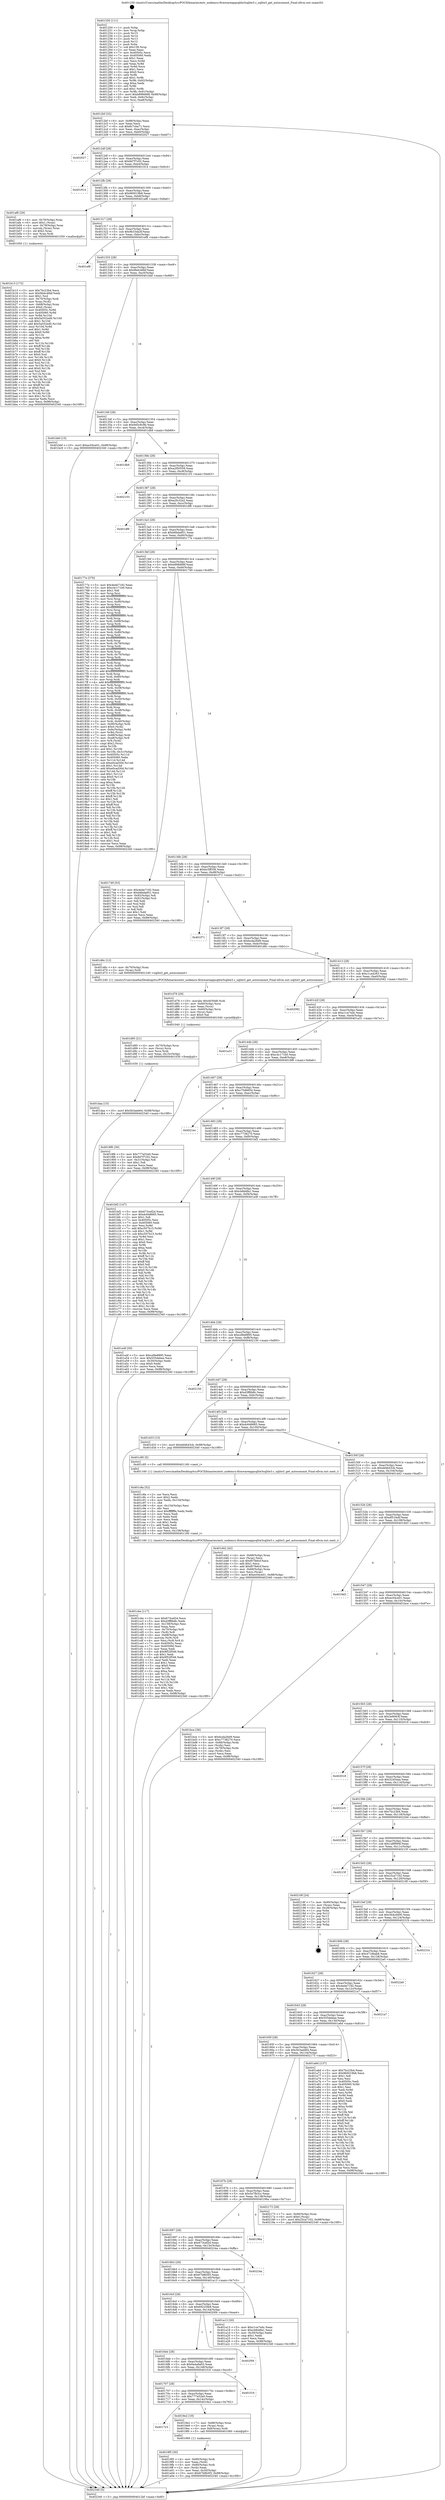 digraph "0x401250" {
  label = "0x401250 (/mnt/c/Users/mathe/Desktop/tcc/POCII/binaries/extr_nodemcu-firmwareappsqlite3sqlite3.c_sqlite3_get_autocommit_Final-ollvm.out::main(0))"
  labelloc = "t"
  node[shape=record]

  Entry [label="",width=0.3,height=0.3,shape=circle,fillcolor=black,style=filled]
  "0x4012bf" [label="{
     0x4012bf [32]\l
     | [instrs]\l
     &nbsp;&nbsp;0x4012bf \<+6\>: mov -0x98(%rbp),%eax\l
     &nbsp;&nbsp;0x4012c5 \<+2\>: mov %eax,%ecx\l
     &nbsp;&nbsp;0x4012c7 \<+6\>: sub $0x8c7cba71,%ecx\l
     &nbsp;&nbsp;0x4012cd \<+6\>: mov %eax,-0xac(%rbp)\l
     &nbsp;&nbsp;0x4012d3 \<+6\>: mov %ecx,-0xb0(%rbp)\l
     &nbsp;&nbsp;0x4012d9 \<+6\>: je 0000000000402027 \<main+0xdd7\>\l
  }"]
  "0x402027" [label="{
     0x402027\l
  }", style=dashed]
  "0x4012df" [label="{
     0x4012df [28]\l
     | [instrs]\l
     &nbsp;&nbsp;0x4012df \<+5\>: jmp 00000000004012e4 \<main+0x94\>\l
     &nbsp;&nbsp;0x4012e4 \<+6\>: mov -0xac(%rbp),%eax\l
     &nbsp;&nbsp;0x4012ea \<+5\>: sub $0x8d7f7c02,%eax\l
     &nbsp;&nbsp;0x4012ef \<+6\>: mov %eax,-0xb4(%rbp)\l
     &nbsp;&nbsp;0x4012f5 \<+6\>: je 0000000000401914 \<main+0x6c4\>\l
  }"]
  Exit [label="",width=0.3,height=0.3,shape=circle,fillcolor=black,style=filled,peripheries=2]
  "0x401914" [label="{
     0x401914\l
  }", style=dashed]
  "0x4012fb" [label="{
     0x4012fb [28]\l
     | [instrs]\l
     &nbsp;&nbsp;0x4012fb \<+5\>: jmp 0000000000401300 \<main+0xb0\>\l
     &nbsp;&nbsp;0x401300 \<+6\>: mov -0xac(%rbp),%eax\l
     &nbsp;&nbsp;0x401306 \<+5\>: sub $0x960019b6,%eax\l
     &nbsp;&nbsp;0x40130b \<+6\>: mov %eax,-0xb8(%rbp)\l
     &nbsp;&nbsp;0x401311 \<+6\>: je 0000000000401af6 \<main+0x8a6\>\l
  }"]
  "0x401daa" [label="{
     0x401daa [15]\l
     | [instrs]\l
     &nbsp;&nbsp;0x401daa \<+10\>: movl $0x5b3aeb64,-0x98(%rbp)\l
     &nbsp;&nbsp;0x401db4 \<+5\>: jmp 0000000000402340 \<main+0x10f0\>\l
  }"]
  "0x401af6" [label="{
     0x401af6 [29]\l
     | [instrs]\l
     &nbsp;&nbsp;0x401af6 \<+4\>: mov -0x78(%rbp),%rax\l
     &nbsp;&nbsp;0x401afa \<+6\>: movl $0x1,(%rax)\l
     &nbsp;&nbsp;0x401b00 \<+4\>: mov -0x78(%rbp),%rax\l
     &nbsp;&nbsp;0x401b04 \<+3\>: movslq (%rax),%rax\l
     &nbsp;&nbsp;0x401b07 \<+4\>: shl $0x2,%rax\l
     &nbsp;&nbsp;0x401b0b \<+3\>: mov %rax,%rdi\l
     &nbsp;&nbsp;0x401b0e \<+5\>: call 0000000000401050 \<malloc@plt\>\l
     | [calls]\l
     &nbsp;&nbsp;0x401050 \{1\} (unknown)\l
  }"]
  "0x401317" [label="{
     0x401317 [28]\l
     | [instrs]\l
     &nbsp;&nbsp;0x401317 \<+5\>: jmp 000000000040131c \<main+0xcc\>\l
     &nbsp;&nbsp;0x40131c \<+6\>: mov -0xac(%rbp),%eax\l
     &nbsp;&nbsp;0x401322 \<+5\>: sub $0x9b33da3f,%eax\l
     &nbsp;&nbsp;0x401327 \<+6\>: mov %eax,-0xbc(%rbp)\l
     &nbsp;&nbsp;0x40132d \<+6\>: je 0000000000401ef8 \<main+0xca8\>\l
  }"]
  "0x401d95" [label="{
     0x401d95 [21]\l
     | [instrs]\l
     &nbsp;&nbsp;0x401d95 \<+4\>: mov -0x70(%rbp),%rcx\l
     &nbsp;&nbsp;0x401d99 \<+3\>: mov (%rcx),%rcx\l
     &nbsp;&nbsp;0x401d9c \<+3\>: mov %rcx,%rdi\l
     &nbsp;&nbsp;0x401d9f \<+6\>: mov %eax,-0x15c(%rbp)\l
     &nbsp;&nbsp;0x401da5 \<+5\>: call 0000000000401030 \<free@plt\>\l
     | [calls]\l
     &nbsp;&nbsp;0x401030 \{1\} (unknown)\l
  }"]
  "0x401ef8" [label="{
     0x401ef8\l
  }", style=dashed]
  "0x401333" [label="{
     0x401333 [28]\l
     | [instrs]\l
     &nbsp;&nbsp;0x401333 \<+5\>: jmp 0000000000401338 \<main+0xe8\>\l
     &nbsp;&nbsp;0x401338 \<+6\>: mov -0xac(%rbp),%eax\l
     &nbsp;&nbsp;0x40133e \<+5\>: sub $0x9bdc46bf,%eax\l
     &nbsp;&nbsp;0x401343 \<+6\>: mov %eax,-0xc0(%rbp)\l
     &nbsp;&nbsp;0x401349 \<+6\>: je 0000000000401bbf \<main+0x96f\>\l
  }"]
  "0x401d78" [label="{
     0x401d78 [29]\l
     | [instrs]\l
     &nbsp;&nbsp;0x401d78 \<+10\>: movabs $0x4030d6,%rdi\l
     &nbsp;&nbsp;0x401d82 \<+4\>: mov -0x60(%rbp),%rcx\l
     &nbsp;&nbsp;0x401d86 \<+2\>: mov %eax,(%rcx)\l
     &nbsp;&nbsp;0x401d88 \<+4\>: mov -0x60(%rbp),%rcx\l
     &nbsp;&nbsp;0x401d8c \<+2\>: mov (%rcx),%esi\l
     &nbsp;&nbsp;0x401d8e \<+2\>: mov $0x0,%al\l
     &nbsp;&nbsp;0x401d90 \<+5\>: call 0000000000401040 \<printf@plt\>\l
     | [calls]\l
     &nbsp;&nbsp;0x401040 \{1\} (unknown)\l
  }"]
  "0x401bbf" [label="{
     0x401bbf [15]\l
     | [instrs]\l
     &nbsp;&nbsp;0x401bbf \<+10\>: movl $0xec04ce01,-0x98(%rbp)\l
     &nbsp;&nbsp;0x401bc9 \<+5\>: jmp 0000000000402340 \<main+0x10f0\>\l
  }"]
  "0x40134f" [label="{
     0x40134f [28]\l
     | [instrs]\l
     &nbsp;&nbsp;0x40134f \<+5\>: jmp 0000000000401354 \<main+0x104\>\l
     &nbsp;&nbsp;0x401354 \<+6\>: mov -0xac(%rbp),%eax\l
     &nbsp;&nbsp;0x40135a \<+5\>: sub $0x9d5c8c9b,%eax\l
     &nbsp;&nbsp;0x40135f \<+6\>: mov %eax,-0xc4(%rbp)\l
     &nbsp;&nbsp;0x401365 \<+6\>: je 0000000000401db9 \<main+0xb69\>\l
  }"]
  "0x401cbe" [label="{
     0x401cbe [117]\l
     | [instrs]\l
     &nbsp;&nbsp;0x401cbe \<+5\>: mov $0x673cef2d,%ecx\l
     &nbsp;&nbsp;0x401cc3 \<+5\>: mov $0xd3ff6b8c,%edx\l
     &nbsp;&nbsp;0x401cc8 \<+6\>: mov -0x158(%rbp),%esi\l
     &nbsp;&nbsp;0x401cce \<+3\>: imul %eax,%esi\l
     &nbsp;&nbsp;0x401cd1 \<+4\>: mov -0x70(%rbp),%r8\l
     &nbsp;&nbsp;0x401cd5 \<+3\>: mov (%r8),%r8\l
     &nbsp;&nbsp;0x401cd8 \<+4\>: mov -0x68(%rbp),%r9\l
     &nbsp;&nbsp;0x401cdc \<+3\>: movslq (%r9),%r9\l
     &nbsp;&nbsp;0x401cdf \<+4\>: mov %esi,(%r8,%r9,4)\l
     &nbsp;&nbsp;0x401ce3 \<+7\>: mov 0x40505c,%eax\l
     &nbsp;&nbsp;0x401cea \<+7\>: mov 0x405060,%esi\l
     &nbsp;&nbsp;0x401cf1 \<+2\>: mov %eax,%edi\l
     &nbsp;&nbsp;0x401cf3 \<+6\>: sub $0x9f52f546,%edi\l
     &nbsp;&nbsp;0x401cf9 \<+3\>: sub $0x1,%edi\l
     &nbsp;&nbsp;0x401cfc \<+6\>: add $0x9f52f546,%edi\l
     &nbsp;&nbsp;0x401d02 \<+3\>: imul %edi,%eax\l
     &nbsp;&nbsp;0x401d05 \<+3\>: and $0x1,%eax\l
     &nbsp;&nbsp;0x401d08 \<+3\>: cmp $0x0,%eax\l
     &nbsp;&nbsp;0x401d0b \<+4\>: sete %r10b\l
     &nbsp;&nbsp;0x401d0f \<+3\>: cmp $0xa,%esi\l
     &nbsp;&nbsp;0x401d12 \<+4\>: setl %r11b\l
     &nbsp;&nbsp;0x401d16 \<+3\>: mov %r10b,%bl\l
     &nbsp;&nbsp;0x401d19 \<+3\>: and %r11b,%bl\l
     &nbsp;&nbsp;0x401d1c \<+3\>: xor %r11b,%r10b\l
     &nbsp;&nbsp;0x401d1f \<+3\>: or %r10b,%bl\l
     &nbsp;&nbsp;0x401d22 \<+3\>: test $0x1,%bl\l
     &nbsp;&nbsp;0x401d25 \<+3\>: cmovne %edx,%ecx\l
     &nbsp;&nbsp;0x401d28 \<+6\>: mov %ecx,-0x98(%rbp)\l
     &nbsp;&nbsp;0x401d2e \<+5\>: jmp 0000000000402340 \<main+0x10f0\>\l
  }"]
  "0x401db9" [label="{
     0x401db9\l
  }", style=dashed]
  "0x40136b" [label="{
     0x40136b [28]\l
     | [instrs]\l
     &nbsp;&nbsp;0x40136b \<+5\>: jmp 0000000000401370 \<main+0x120\>\l
     &nbsp;&nbsp;0x401370 \<+6\>: mov -0xac(%rbp),%eax\l
     &nbsp;&nbsp;0x401376 \<+5\>: sub $0xa2f50559,%eax\l
     &nbsp;&nbsp;0x40137b \<+6\>: mov %eax,-0xc8(%rbp)\l
     &nbsp;&nbsp;0x401381 \<+6\>: je 0000000000402103 \<main+0xeb3\>\l
  }"]
  "0x401c8a" [label="{
     0x401c8a [52]\l
     | [instrs]\l
     &nbsp;&nbsp;0x401c8a \<+2\>: xor %ecx,%ecx\l
     &nbsp;&nbsp;0x401c8c \<+5\>: mov $0x2,%edx\l
     &nbsp;&nbsp;0x401c91 \<+6\>: mov %edx,-0x154(%rbp)\l
     &nbsp;&nbsp;0x401c97 \<+1\>: cltd\l
     &nbsp;&nbsp;0x401c98 \<+6\>: mov -0x154(%rbp),%esi\l
     &nbsp;&nbsp;0x401c9e \<+2\>: idiv %esi\l
     &nbsp;&nbsp;0x401ca0 \<+6\>: imul $0xfffffffe,%edx,%edx\l
     &nbsp;&nbsp;0x401ca6 \<+2\>: mov %ecx,%edi\l
     &nbsp;&nbsp;0x401ca8 \<+2\>: sub %edx,%edi\l
     &nbsp;&nbsp;0x401caa \<+2\>: mov %ecx,%edx\l
     &nbsp;&nbsp;0x401cac \<+3\>: sub $0x1,%edx\l
     &nbsp;&nbsp;0x401caf \<+2\>: add %edx,%edi\l
     &nbsp;&nbsp;0x401cb1 \<+2\>: sub %edi,%ecx\l
     &nbsp;&nbsp;0x401cb3 \<+6\>: mov %ecx,-0x158(%rbp)\l
     &nbsp;&nbsp;0x401cb9 \<+5\>: call 0000000000401160 \<next_i\>\l
     | [calls]\l
     &nbsp;&nbsp;0x401160 \{1\} (/mnt/c/Users/mathe/Desktop/tcc/POCII/binaries/extr_nodemcu-firmwareappsqlite3sqlite3.c_sqlite3_get_autocommit_Final-ollvm.out::next_i)\l
  }"]
  "0x402103" [label="{
     0x402103\l
  }", style=dashed]
  "0x401387" [label="{
     0x401387 [28]\l
     | [instrs]\l
     &nbsp;&nbsp;0x401387 \<+5\>: jmp 000000000040138c \<main+0x13c\>\l
     &nbsp;&nbsp;0x40138c \<+6\>: mov -0xac(%rbp),%eax\l
     &nbsp;&nbsp;0x401392 \<+5\>: sub $0xa2fc32a2,%eax\l
     &nbsp;&nbsp;0x401397 \<+6\>: mov %eax,-0xcc(%rbp)\l
     &nbsp;&nbsp;0x40139d \<+6\>: je 0000000000401df6 \<main+0xba6\>\l
  }"]
  "0x401b13" [label="{
     0x401b13 [172]\l
     | [instrs]\l
     &nbsp;&nbsp;0x401b13 \<+5\>: mov $0x7bc23b4,%ecx\l
     &nbsp;&nbsp;0x401b18 \<+5\>: mov $0x9bdc46bf,%edx\l
     &nbsp;&nbsp;0x401b1d \<+3\>: mov $0x1,%sil\l
     &nbsp;&nbsp;0x401b20 \<+4\>: mov -0x70(%rbp),%rdi\l
     &nbsp;&nbsp;0x401b24 \<+3\>: mov %rax,(%rdi)\l
     &nbsp;&nbsp;0x401b27 \<+4\>: mov -0x68(%rbp),%rax\l
     &nbsp;&nbsp;0x401b2b \<+6\>: movl $0x0,(%rax)\l
     &nbsp;&nbsp;0x401b31 \<+8\>: mov 0x40505c,%r8d\l
     &nbsp;&nbsp;0x401b39 \<+8\>: mov 0x405060,%r9d\l
     &nbsp;&nbsp;0x401b41 \<+3\>: mov %r8d,%r10d\l
     &nbsp;&nbsp;0x401b44 \<+7\>: sub $0x5a552ed0,%r10d\l
     &nbsp;&nbsp;0x401b4b \<+4\>: sub $0x1,%r10d\l
     &nbsp;&nbsp;0x401b4f \<+7\>: add $0x5a552ed0,%r10d\l
     &nbsp;&nbsp;0x401b56 \<+4\>: imul %r10d,%r8d\l
     &nbsp;&nbsp;0x401b5a \<+4\>: and $0x1,%r8d\l
     &nbsp;&nbsp;0x401b5e \<+4\>: cmp $0x0,%r8d\l
     &nbsp;&nbsp;0x401b62 \<+4\>: sete %r11b\l
     &nbsp;&nbsp;0x401b66 \<+4\>: cmp $0xa,%r9d\l
     &nbsp;&nbsp;0x401b6a \<+3\>: setl %bl\l
     &nbsp;&nbsp;0x401b6d \<+3\>: mov %r11b,%r14b\l
     &nbsp;&nbsp;0x401b70 \<+4\>: xor $0xff,%r14b\l
     &nbsp;&nbsp;0x401b74 \<+3\>: mov %bl,%r15b\l
     &nbsp;&nbsp;0x401b77 \<+4\>: xor $0xff,%r15b\l
     &nbsp;&nbsp;0x401b7b \<+4\>: xor $0x0,%sil\l
     &nbsp;&nbsp;0x401b7f \<+3\>: mov %r14b,%r12b\l
     &nbsp;&nbsp;0x401b82 \<+4\>: and $0x0,%r12b\l
     &nbsp;&nbsp;0x401b86 \<+3\>: and %sil,%r11b\l
     &nbsp;&nbsp;0x401b89 \<+3\>: mov %r15b,%r13b\l
     &nbsp;&nbsp;0x401b8c \<+4\>: and $0x0,%r13b\l
     &nbsp;&nbsp;0x401b90 \<+3\>: and %sil,%bl\l
     &nbsp;&nbsp;0x401b93 \<+3\>: or %r11b,%r12b\l
     &nbsp;&nbsp;0x401b96 \<+3\>: or %bl,%r13b\l
     &nbsp;&nbsp;0x401b99 \<+3\>: xor %r13b,%r12b\l
     &nbsp;&nbsp;0x401b9c \<+3\>: or %r15b,%r14b\l
     &nbsp;&nbsp;0x401b9f \<+4\>: xor $0xff,%r14b\l
     &nbsp;&nbsp;0x401ba3 \<+4\>: or $0x0,%sil\l
     &nbsp;&nbsp;0x401ba7 \<+3\>: and %sil,%r14b\l
     &nbsp;&nbsp;0x401baa \<+3\>: or %r14b,%r12b\l
     &nbsp;&nbsp;0x401bad \<+4\>: test $0x1,%r12b\l
     &nbsp;&nbsp;0x401bb1 \<+3\>: cmovne %edx,%ecx\l
     &nbsp;&nbsp;0x401bb4 \<+6\>: mov %ecx,-0x98(%rbp)\l
     &nbsp;&nbsp;0x401bba \<+5\>: jmp 0000000000402340 \<main+0x10f0\>\l
  }"]
  "0x401df6" [label="{
     0x401df6\l
  }", style=dashed]
  "0x4013a3" [label="{
     0x4013a3 [28]\l
     | [instrs]\l
     &nbsp;&nbsp;0x4013a3 \<+5\>: jmp 00000000004013a8 \<main+0x158\>\l
     &nbsp;&nbsp;0x4013a8 \<+6\>: mov -0xac(%rbp),%eax\l
     &nbsp;&nbsp;0x4013ae \<+5\>: sub $0xb6bda951,%eax\l
     &nbsp;&nbsp;0x4013b3 \<+6\>: mov %eax,-0xd0(%rbp)\l
     &nbsp;&nbsp;0x4013b9 \<+6\>: je 000000000040177e \<main+0x52e\>\l
  }"]
  "0x4019f5" [label="{
     0x4019f5 [30]\l
     | [instrs]\l
     &nbsp;&nbsp;0x4019f5 \<+4\>: mov -0x80(%rbp),%rdi\l
     &nbsp;&nbsp;0x4019f9 \<+2\>: mov %eax,(%rdi)\l
     &nbsp;&nbsp;0x4019fb \<+4\>: mov -0x80(%rbp),%rdi\l
     &nbsp;&nbsp;0x4019ff \<+2\>: mov (%rdi),%eax\l
     &nbsp;&nbsp;0x401a01 \<+3\>: mov %eax,-0x30(%rbp)\l
     &nbsp;&nbsp;0x401a04 \<+10\>: movl $0x67b8b5f3,-0x98(%rbp)\l
     &nbsp;&nbsp;0x401a0e \<+5\>: jmp 0000000000402340 \<main+0x10f0\>\l
  }"]
  "0x40177e" [label="{
     0x40177e [376]\l
     | [instrs]\l
     &nbsp;&nbsp;0x40177e \<+5\>: mov $0x4ede7192,%eax\l
     &nbsp;&nbsp;0x401783 \<+5\>: mov $0xc4c171b0,%ecx\l
     &nbsp;&nbsp;0x401788 \<+2\>: mov $0x1,%dl\l
     &nbsp;&nbsp;0x40178a \<+3\>: mov %rsp,%rsi\l
     &nbsp;&nbsp;0x40178d \<+4\>: add $0xfffffffffffffff0,%rsi\l
     &nbsp;&nbsp;0x401791 \<+3\>: mov %rsi,%rsp\l
     &nbsp;&nbsp;0x401794 \<+7\>: mov %rsi,-0x90(%rbp)\l
     &nbsp;&nbsp;0x40179b \<+3\>: mov %rsp,%rsi\l
     &nbsp;&nbsp;0x40179e \<+4\>: add $0xfffffffffffffff0,%rsi\l
     &nbsp;&nbsp;0x4017a2 \<+3\>: mov %rsi,%rsp\l
     &nbsp;&nbsp;0x4017a5 \<+3\>: mov %rsp,%rdi\l
     &nbsp;&nbsp;0x4017a8 \<+4\>: add $0xfffffffffffffff0,%rdi\l
     &nbsp;&nbsp;0x4017ac \<+3\>: mov %rdi,%rsp\l
     &nbsp;&nbsp;0x4017af \<+7\>: mov %rdi,-0x88(%rbp)\l
     &nbsp;&nbsp;0x4017b6 \<+3\>: mov %rsp,%rdi\l
     &nbsp;&nbsp;0x4017b9 \<+4\>: add $0xfffffffffffffff0,%rdi\l
     &nbsp;&nbsp;0x4017bd \<+3\>: mov %rdi,%rsp\l
     &nbsp;&nbsp;0x4017c0 \<+4\>: mov %rdi,-0x80(%rbp)\l
     &nbsp;&nbsp;0x4017c4 \<+3\>: mov %rsp,%rdi\l
     &nbsp;&nbsp;0x4017c7 \<+4\>: add $0xfffffffffffffff0,%rdi\l
     &nbsp;&nbsp;0x4017cb \<+3\>: mov %rdi,%rsp\l
     &nbsp;&nbsp;0x4017ce \<+4\>: mov %rdi,-0x78(%rbp)\l
     &nbsp;&nbsp;0x4017d2 \<+3\>: mov %rsp,%rdi\l
     &nbsp;&nbsp;0x4017d5 \<+4\>: add $0xfffffffffffffff0,%rdi\l
     &nbsp;&nbsp;0x4017d9 \<+3\>: mov %rdi,%rsp\l
     &nbsp;&nbsp;0x4017dc \<+4\>: mov %rdi,-0x70(%rbp)\l
     &nbsp;&nbsp;0x4017e0 \<+3\>: mov %rsp,%rdi\l
     &nbsp;&nbsp;0x4017e3 \<+4\>: add $0xfffffffffffffff0,%rdi\l
     &nbsp;&nbsp;0x4017e7 \<+3\>: mov %rdi,%rsp\l
     &nbsp;&nbsp;0x4017ea \<+4\>: mov %rdi,-0x68(%rbp)\l
     &nbsp;&nbsp;0x4017ee \<+3\>: mov %rsp,%rdi\l
     &nbsp;&nbsp;0x4017f1 \<+4\>: add $0xfffffffffffffff0,%rdi\l
     &nbsp;&nbsp;0x4017f5 \<+3\>: mov %rdi,%rsp\l
     &nbsp;&nbsp;0x4017f8 \<+4\>: mov %rdi,-0x60(%rbp)\l
     &nbsp;&nbsp;0x4017fc \<+3\>: mov %rsp,%rdi\l
     &nbsp;&nbsp;0x4017ff \<+4\>: add $0xfffffffffffffff0,%rdi\l
     &nbsp;&nbsp;0x401803 \<+3\>: mov %rdi,%rsp\l
     &nbsp;&nbsp;0x401806 \<+4\>: mov %rdi,-0x58(%rbp)\l
     &nbsp;&nbsp;0x40180a \<+3\>: mov %rsp,%rdi\l
     &nbsp;&nbsp;0x40180d \<+4\>: add $0xfffffffffffffff0,%rdi\l
     &nbsp;&nbsp;0x401811 \<+3\>: mov %rdi,%rsp\l
     &nbsp;&nbsp;0x401814 \<+4\>: mov %rdi,-0x50(%rbp)\l
     &nbsp;&nbsp;0x401818 \<+3\>: mov %rsp,%rdi\l
     &nbsp;&nbsp;0x40181b \<+4\>: add $0xfffffffffffffff0,%rdi\l
     &nbsp;&nbsp;0x40181f \<+3\>: mov %rdi,%rsp\l
     &nbsp;&nbsp;0x401822 \<+4\>: mov %rdi,-0x48(%rbp)\l
     &nbsp;&nbsp;0x401826 \<+3\>: mov %rsp,%rdi\l
     &nbsp;&nbsp;0x401829 \<+4\>: add $0xfffffffffffffff0,%rdi\l
     &nbsp;&nbsp;0x40182d \<+3\>: mov %rdi,%rsp\l
     &nbsp;&nbsp;0x401830 \<+4\>: mov %rdi,-0x40(%rbp)\l
     &nbsp;&nbsp;0x401834 \<+7\>: mov -0x90(%rbp),%rdi\l
     &nbsp;&nbsp;0x40183b \<+6\>: movl $0x0,(%rdi)\l
     &nbsp;&nbsp;0x401841 \<+7\>: mov -0x9c(%rbp),%r8d\l
     &nbsp;&nbsp;0x401848 \<+3\>: mov %r8d,(%rsi)\l
     &nbsp;&nbsp;0x40184b \<+7\>: mov -0x88(%rbp),%rdi\l
     &nbsp;&nbsp;0x401852 \<+7\>: mov -0xa8(%rbp),%r9\l
     &nbsp;&nbsp;0x401859 \<+3\>: mov %r9,(%rdi)\l
     &nbsp;&nbsp;0x40185c \<+3\>: cmpl $0x2,(%rsi)\l
     &nbsp;&nbsp;0x40185f \<+4\>: setne %r10b\l
     &nbsp;&nbsp;0x401863 \<+4\>: and $0x1,%r10b\l
     &nbsp;&nbsp;0x401867 \<+4\>: mov %r10b,-0x31(%rbp)\l
     &nbsp;&nbsp;0x40186b \<+8\>: mov 0x40505c,%r11d\l
     &nbsp;&nbsp;0x401873 \<+7\>: mov 0x405060,%ebx\l
     &nbsp;&nbsp;0x40187a \<+3\>: mov %r11d,%r14d\l
     &nbsp;&nbsp;0x40187d \<+7\>: sub $0xe0cad30d,%r14d\l
     &nbsp;&nbsp;0x401884 \<+4\>: sub $0x1,%r14d\l
     &nbsp;&nbsp;0x401888 \<+7\>: add $0xe0cad30d,%r14d\l
     &nbsp;&nbsp;0x40188f \<+4\>: imul %r14d,%r11d\l
     &nbsp;&nbsp;0x401893 \<+4\>: and $0x1,%r11d\l
     &nbsp;&nbsp;0x401897 \<+4\>: cmp $0x0,%r11d\l
     &nbsp;&nbsp;0x40189b \<+4\>: sete %r10b\l
     &nbsp;&nbsp;0x40189f \<+3\>: cmp $0xa,%ebx\l
     &nbsp;&nbsp;0x4018a2 \<+4\>: setl %r15b\l
     &nbsp;&nbsp;0x4018a6 \<+3\>: mov %r10b,%r12b\l
     &nbsp;&nbsp;0x4018a9 \<+4\>: xor $0xff,%r12b\l
     &nbsp;&nbsp;0x4018ad \<+3\>: mov %r15b,%r13b\l
     &nbsp;&nbsp;0x4018b0 \<+4\>: xor $0xff,%r13b\l
     &nbsp;&nbsp;0x4018b4 \<+3\>: xor $0x1,%dl\l
     &nbsp;&nbsp;0x4018b7 \<+3\>: mov %r12b,%sil\l
     &nbsp;&nbsp;0x4018ba \<+4\>: and $0xff,%sil\l
     &nbsp;&nbsp;0x4018be \<+3\>: and %dl,%r10b\l
     &nbsp;&nbsp;0x4018c1 \<+3\>: mov %r13b,%dil\l
     &nbsp;&nbsp;0x4018c4 \<+4\>: and $0xff,%dil\l
     &nbsp;&nbsp;0x4018c8 \<+3\>: and %dl,%r15b\l
     &nbsp;&nbsp;0x4018cb \<+3\>: or %r10b,%sil\l
     &nbsp;&nbsp;0x4018ce \<+3\>: or %r15b,%dil\l
     &nbsp;&nbsp;0x4018d1 \<+3\>: xor %dil,%sil\l
     &nbsp;&nbsp;0x4018d4 \<+3\>: or %r13b,%r12b\l
     &nbsp;&nbsp;0x4018d7 \<+4\>: xor $0xff,%r12b\l
     &nbsp;&nbsp;0x4018db \<+3\>: or $0x1,%dl\l
     &nbsp;&nbsp;0x4018de \<+3\>: and %dl,%r12b\l
     &nbsp;&nbsp;0x4018e1 \<+3\>: or %r12b,%sil\l
     &nbsp;&nbsp;0x4018e4 \<+4\>: test $0x1,%sil\l
     &nbsp;&nbsp;0x4018e8 \<+3\>: cmovne %ecx,%eax\l
     &nbsp;&nbsp;0x4018eb \<+6\>: mov %eax,-0x98(%rbp)\l
     &nbsp;&nbsp;0x4018f1 \<+5\>: jmp 0000000000402340 \<main+0x10f0\>\l
  }"]
  "0x4013bf" [label="{
     0x4013bf [28]\l
     | [instrs]\l
     &nbsp;&nbsp;0x4013bf \<+5\>: jmp 00000000004013c4 \<main+0x174\>\l
     &nbsp;&nbsp;0x4013c4 \<+6\>: mov -0xac(%rbp),%eax\l
     &nbsp;&nbsp;0x4013ca \<+5\>: sub $0xb898d68f,%eax\l
     &nbsp;&nbsp;0x4013cf \<+6\>: mov %eax,-0xd4(%rbp)\l
     &nbsp;&nbsp;0x4013d5 \<+6\>: je 0000000000401749 \<main+0x4f9\>\l
  }"]
  "0x401723" [label="{
     0x401723\l
  }", style=dashed]
  "0x401749" [label="{
     0x401749 [53]\l
     | [instrs]\l
     &nbsp;&nbsp;0x401749 \<+5\>: mov $0x4ede7192,%eax\l
     &nbsp;&nbsp;0x40174e \<+5\>: mov $0xb6bda951,%ecx\l
     &nbsp;&nbsp;0x401753 \<+6\>: mov -0x92(%rbp),%dl\l
     &nbsp;&nbsp;0x401759 \<+7\>: mov -0x91(%rbp),%sil\l
     &nbsp;&nbsp;0x401760 \<+3\>: mov %dl,%dil\l
     &nbsp;&nbsp;0x401763 \<+3\>: and %sil,%dil\l
     &nbsp;&nbsp;0x401766 \<+3\>: xor %sil,%dl\l
     &nbsp;&nbsp;0x401769 \<+3\>: or %dl,%dil\l
     &nbsp;&nbsp;0x40176c \<+4\>: test $0x1,%dil\l
     &nbsp;&nbsp;0x401770 \<+3\>: cmovne %ecx,%eax\l
     &nbsp;&nbsp;0x401773 \<+6\>: mov %eax,-0x98(%rbp)\l
     &nbsp;&nbsp;0x401779 \<+5\>: jmp 0000000000402340 \<main+0x10f0\>\l
  }"]
  "0x4013db" [label="{
     0x4013db [28]\l
     | [instrs]\l
     &nbsp;&nbsp;0x4013db \<+5\>: jmp 00000000004013e0 \<main+0x190\>\l
     &nbsp;&nbsp;0x4013e0 \<+6\>: mov -0xac(%rbp),%eax\l
     &nbsp;&nbsp;0x4013e6 \<+5\>: sub $0xbc5ff356,%eax\l
     &nbsp;&nbsp;0x4013eb \<+6\>: mov %eax,-0xd8(%rbp)\l
     &nbsp;&nbsp;0x4013f1 \<+6\>: je 0000000000401f71 \<main+0xd21\>\l
  }"]
  "0x402340" [label="{
     0x402340 [5]\l
     | [instrs]\l
     &nbsp;&nbsp;0x402340 \<+5\>: jmp 00000000004012bf \<main+0x6f\>\l
  }"]
  "0x401250" [label="{
     0x401250 [111]\l
     | [instrs]\l
     &nbsp;&nbsp;0x401250 \<+1\>: push %rbp\l
     &nbsp;&nbsp;0x401251 \<+3\>: mov %rsp,%rbp\l
     &nbsp;&nbsp;0x401254 \<+2\>: push %r15\l
     &nbsp;&nbsp;0x401256 \<+2\>: push %r14\l
     &nbsp;&nbsp;0x401258 \<+2\>: push %r13\l
     &nbsp;&nbsp;0x40125a \<+2\>: push %r12\l
     &nbsp;&nbsp;0x40125c \<+1\>: push %rbx\l
     &nbsp;&nbsp;0x40125d \<+7\>: sub $0x158,%rsp\l
     &nbsp;&nbsp;0x401264 \<+2\>: xor %eax,%eax\l
     &nbsp;&nbsp;0x401266 \<+7\>: mov 0x40505c,%ecx\l
     &nbsp;&nbsp;0x40126d \<+7\>: mov 0x405060,%edx\l
     &nbsp;&nbsp;0x401274 \<+3\>: sub $0x1,%eax\l
     &nbsp;&nbsp;0x401277 \<+3\>: mov %ecx,%r8d\l
     &nbsp;&nbsp;0x40127a \<+3\>: add %eax,%r8d\l
     &nbsp;&nbsp;0x40127d \<+4\>: imul %r8d,%ecx\l
     &nbsp;&nbsp;0x401281 \<+3\>: and $0x1,%ecx\l
     &nbsp;&nbsp;0x401284 \<+3\>: cmp $0x0,%ecx\l
     &nbsp;&nbsp;0x401287 \<+4\>: sete %r9b\l
     &nbsp;&nbsp;0x40128b \<+4\>: and $0x1,%r9b\l
     &nbsp;&nbsp;0x40128f \<+7\>: mov %r9b,-0x92(%rbp)\l
     &nbsp;&nbsp;0x401296 \<+3\>: cmp $0xa,%edx\l
     &nbsp;&nbsp;0x401299 \<+4\>: setl %r9b\l
     &nbsp;&nbsp;0x40129d \<+4\>: and $0x1,%r9b\l
     &nbsp;&nbsp;0x4012a1 \<+7\>: mov %r9b,-0x91(%rbp)\l
     &nbsp;&nbsp;0x4012a8 \<+10\>: movl $0xb898d68f,-0x98(%rbp)\l
     &nbsp;&nbsp;0x4012b2 \<+6\>: mov %edi,-0x9c(%rbp)\l
     &nbsp;&nbsp;0x4012b8 \<+7\>: mov %rsi,-0xa8(%rbp)\l
  }"]
  "0x4019e2" [label="{
     0x4019e2 [19]\l
     | [instrs]\l
     &nbsp;&nbsp;0x4019e2 \<+7\>: mov -0x88(%rbp),%rax\l
     &nbsp;&nbsp;0x4019e9 \<+3\>: mov (%rax),%rax\l
     &nbsp;&nbsp;0x4019ec \<+4\>: mov 0x8(%rax),%rdi\l
     &nbsp;&nbsp;0x4019f0 \<+5\>: call 0000000000401060 \<atoi@plt\>\l
     | [calls]\l
     &nbsp;&nbsp;0x401060 \{1\} (unknown)\l
  }"]
  "0x401707" [label="{
     0x401707 [28]\l
     | [instrs]\l
     &nbsp;&nbsp;0x401707 \<+5\>: jmp 000000000040170c \<main+0x4bc\>\l
     &nbsp;&nbsp;0x40170c \<+6\>: mov -0xac(%rbp),%eax\l
     &nbsp;&nbsp;0x401712 \<+5\>: sub $0x777e52e0,%eax\l
     &nbsp;&nbsp;0x401717 \<+6\>: mov %eax,-0x14c(%rbp)\l
     &nbsp;&nbsp;0x40171d \<+6\>: je 00000000004019e2 \<main+0x792\>\l
  }"]
  "0x401f71" [label="{
     0x401f71\l
  }", style=dashed]
  "0x4013f7" [label="{
     0x4013f7 [28]\l
     | [instrs]\l
     &nbsp;&nbsp;0x4013f7 \<+5\>: jmp 00000000004013fc \<main+0x1ac\>\l
     &nbsp;&nbsp;0x4013fc \<+6\>: mov -0xac(%rbp),%eax\l
     &nbsp;&nbsp;0x401402 \<+5\>: sub $0xbcda26d9,%eax\l
     &nbsp;&nbsp;0x401407 \<+6\>: mov %eax,-0xdc(%rbp)\l
     &nbsp;&nbsp;0x40140d \<+6\>: je 0000000000401d6c \<main+0xb1c\>\l
  }"]
  "0x401f16" [label="{
     0x401f16\l
  }", style=dashed]
  "0x401d6c" [label="{
     0x401d6c [12]\l
     | [instrs]\l
     &nbsp;&nbsp;0x401d6c \<+4\>: mov -0x70(%rbp),%rax\l
     &nbsp;&nbsp;0x401d70 \<+3\>: mov (%rax),%rdi\l
     &nbsp;&nbsp;0x401d73 \<+5\>: call 0000000000401240 \<sqlite3_get_autocommit\>\l
     | [calls]\l
     &nbsp;&nbsp;0x401240 \{1\} (/mnt/c/Users/mathe/Desktop/tcc/POCII/binaries/extr_nodemcu-firmwareappsqlite3sqlite3.c_sqlite3_get_autocommit_Final-ollvm.out::sqlite3_get_autocommit)\l
  }"]
  "0x401413" [label="{
     0x401413 [28]\l
     | [instrs]\l
     &nbsp;&nbsp;0x401413 \<+5\>: jmp 0000000000401418 \<main+0x1c8\>\l
     &nbsp;&nbsp;0x401418 \<+6\>: mov -0xac(%rbp),%eax\l
     &nbsp;&nbsp;0x40141e \<+5\>: sub $0xc1ca4263,%eax\l
     &nbsp;&nbsp;0x401423 \<+6\>: mov %eax,-0xe0(%rbp)\l
     &nbsp;&nbsp;0x401429 \<+6\>: je 0000000000402082 \<main+0xe32\>\l
  }"]
  "0x4016eb" [label="{
     0x4016eb [28]\l
     | [instrs]\l
     &nbsp;&nbsp;0x4016eb \<+5\>: jmp 00000000004016f0 \<main+0x4a0\>\l
     &nbsp;&nbsp;0x4016f0 \<+6\>: mov -0xac(%rbp),%eax\l
     &nbsp;&nbsp;0x4016f6 \<+5\>: sub $0x6a4a8a03,%eax\l
     &nbsp;&nbsp;0x4016fb \<+6\>: mov %eax,-0x148(%rbp)\l
     &nbsp;&nbsp;0x401701 \<+6\>: je 0000000000401f16 \<main+0xcc6\>\l
  }"]
  "0x402082" [label="{
     0x402082\l
  }", style=dashed]
  "0x40142f" [label="{
     0x40142f [28]\l
     | [instrs]\l
     &nbsp;&nbsp;0x40142f \<+5\>: jmp 0000000000401434 \<main+0x1e4\>\l
     &nbsp;&nbsp;0x401434 \<+6\>: mov -0xac(%rbp),%eax\l
     &nbsp;&nbsp;0x40143a \<+5\>: sub $0xc1ce7edc,%eax\l
     &nbsp;&nbsp;0x40143f \<+6\>: mov %eax,-0xe4(%rbp)\l
     &nbsp;&nbsp;0x401445 \<+6\>: je 0000000000401a31 \<main+0x7e1\>\l
  }"]
  "0x4020f4" [label="{
     0x4020f4\l
  }", style=dashed]
  "0x401a31" [label="{
     0x401a31\l
  }", style=dashed]
  "0x40144b" [label="{
     0x40144b [28]\l
     | [instrs]\l
     &nbsp;&nbsp;0x40144b \<+5\>: jmp 0000000000401450 \<main+0x200\>\l
     &nbsp;&nbsp;0x401450 \<+6\>: mov -0xac(%rbp),%eax\l
     &nbsp;&nbsp;0x401456 \<+5\>: sub $0xc4c171b0,%eax\l
     &nbsp;&nbsp;0x40145b \<+6\>: mov %eax,-0xe8(%rbp)\l
     &nbsp;&nbsp;0x401461 \<+6\>: je 00000000004018f6 \<main+0x6a6\>\l
  }"]
  "0x4016cf" [label="{
     0x4016cf [28]\l
     | [instrs]\l
     &nbsp;&nbsp;0x4016cf \<+5\>: jmp 00000000004016d4 \<main+0x484\>\l
     &nbsp;&nbsp;0x4016d4 \<+6\>: mov -0xac(%rbp),%eax\l
     &nbsp;&nbsp;0x4016da \<+5\>: sub $0x69225fe8,%eax\l
     &nbsp;&nbsp;0x4016df \<+6\>: mov %eax,-0x144(%rbp)\l
     &nbsp;&nbsp;0x4016e5 \<+6\>: je 00000000004020f4 \<main+0xea4\>\l
  }"]
  "0x4018f6" [label="{
     0x4018f6 [30]\l
     | [instrs]\l
     &nbsp;&nbsp;0x4018f6 \<+5\>: mov $0x777e52e0,%eax\l
     &nbsp;&nbsp;0x4018fb \<+5\>: mov $0x8d7f7c02,%ecx\l
     &nbsp;&nbsp;0x401900 \<+3\>: mov -0x31(%rbp),%dl\l
     &nbsp;&nbsp;0x401903 \<+3\>: test $0x1,%dl\l
     &nbsp;&nbsp;0x401906 \<+3\>: cmovne %ecx,%eax\l
     &nbsp;&nbsp;0x401909 \<+6\>: mov %eax,-0x98(%rbp)\l
     &nbsp;&nbsp;0x40190f \<+5\>: jmp 0000000000402340 \<main+0x10f0\>\l
  }"]
  "0x401467" [label="{
     0x401467 [28]\l
     | [instrs]\l
     &nbsp;&nbsp;0x401467 \<+5\>: jmp 000000000040146c \<main+0x21c\>\l
     &nbsp;&nbsp;0x40146c \<+6\>: mov -0xac(%rbp),%eax\l
     &nbsp;&nbsp;0x401472 \<+5\>: sub $0xc70d9d54,%eax\l
     &nbsp;&nbsp;0x401477 \<+6\>: mov %eax,-0xec(%rbp)\l
     &nbsp;&nbsp;0x40147d \<+6\>: je 00000000004021ec \<main+0xf9c\>\l
  }"]
  "0x401a13" [label="{
     0x401a13 [30]\l
     | [instrs]\l
     &nbsp;&nbsp;0x401a13 \<+5\>: mov $0xc1ce7edc,%eax\l
     &nbsp;&nbsp;0x401a18 \<+5\>: mov $0xcb8ddfa1,%ecx\l
     &nbsp;&nbsp;0x401a1d \<+3\>: mov -0x30(%rbp),%edx\l
     &nbsp;&nbsp;0x401a20 \<+3\>: cmp $0x1,%edx\l
     &nbsp;&nbsp;0x401a23 \<+3\>: cmovl %ecx,%eax\l
     &nbsp;&nbsp;0x401a26 \<+6\>: mov %eax,-0x98(%rbp)\l
     &nbsp;&nbsp;0x401a2c \<+5\>: jmp 0000000000402340 \<main+0x10f0\>\l
  }"]
  "0x4021ec" [label="{
     0x4021ec\l
  }", style=dashed]
  "0x401483" [label="{
     0x401483 [28]\l
     | [instrs]\l
     &nbsp;&nbsp;0x401483 \<+5\>: jmp 0000000000401488 \<main+0x238\>\l
     &nbsp;&nbsp;0x401488 \<+6\>: mov -0xac(%rbp),%eax\l
     &nbsp;&nbsp;0x40148e \<+5\>: sub $0xc7738270,%eax\l
     &nbsp;&nbsp;0x401493 \<+6\>: mov %eax,-0xf0(%rbp)\l
     &nbsp;&nbsp;0x401499 \<+6\>: je 0000000000401bf2 \<main+0x9a2\>\l
  }"]
  "0x4016b3" [label="{
     0x4016b3 [28]\l
     | [instrs]\l
     &nbsp;&nbsp;0x4016b3 \<+5\>: jmp 00000000004016b8 \<main+0x468\>\l
     &nbsp;&nbsp;0x4016b8 \<+6\>: mov -0xac(%rbp),%eax\l
     &nbsp;&nbsp;0x4016be \<+5\>: sub $0x67b8b5f3,%eax\l
     &nbsp;&nbsp;0x4016c3 \<+6\>: mov %eax,-0x140(%rbp)\l
     &nbsp;&nbsp;0x4016c9 \<+6\>: je 0000000000401a13 \<main+0x7c3\>\l
  }"]
  "0x401bf2" [label="{
     0x401bf2 [147]\l
     | [instrs]\l
     &nbsp;&nbsp;0x401bf2 \<+5\>: mov $0x673cef2d,%eax\l
     &nbsp;&nbsp;0x401bf7 \<+5\>: mov $0xdc648685,%ecx\l
     &nbsp;&nbsp;0x401bfc \<+2\>: mov $0x1,%dl\l
     &nbsp;&nbsp;0x401bfe \<+7\>: mov 0x40505c,%esi\l
     &nbsp;&nbsp;0x401c05 \<+7\>: mov 0x405060,%edi\l
     &nbsp;&nbsp;0x401c0c \<+3\>: mov %esi,%r8d\l
     &nbsp;&nbsp;0x401c0f \<+7\>: add $0xc507b15,%r8d\l
     &nbsp;&nbsp;0x401c16 \<+4\>: sub $0x1,%r8d\l
     &nbsp;&nbsp;0x401c1a \<+7\>: sub $0xc507b15,%r8d\l
     &nbsp;&nbsp;0x401c21 \<+4\>: imul %r8d,%esi\l
     &nbsp;&nbsp;0x401c25 \<+3\>: and $0x1,%esi\l
     &nbsp;&nbsp;0x401c28 \<+3\>: cmp $0x0,%esi\l
     &nbsp;&nbsp;0x401c2b \<+4\>: sete %r9b\l
     &nbsp;&nbsp;0x401c2f \<+3\>: cmp $0xa,%edi\l
     &nbsp;&nbsp;0x401c32 \<+4\>: setl %r10b\l
     &nbsp;&nbsp;0x401c36 \<+3\>: mov %r9b,%r11b\l
     &nbsp;&nbsp;0x401c39 \<+4\>: xor $0xff,%r11b\l
     &nbsp;&nbsp;0x401c3d \<+3\>: mov %r10b,%bl\l
     &nbsp;&nbsp;0x401c40 \<+3\>: xor $0xff,%bl\l
     &nbsp;&nbsp;0x401c43 \<+3\>: xor $0x0,%dl\l
     &nbsp;&nbsp;0x401c46 \<+3\>: mov %r11b,%r14b\l
     &nbsp;&nbsp;0x401c49 \<+4\>: and $0x0,%r14b\l
     &nbsp;&nbsp;0x401c4d \<+3\>: and %dl,%r9b\l
     &nbsp;&nbsp;0x401c50 \<+3\>: mov %bl,%r15b\l
     &nbsp;&nbsp;0x401c53 \<+4\>: and $0x0,%r15b\l
     &nbsp;&nbsp;0x401c57 \<+3\>: and %dl,%r10b\l
     &nbsp;&nbsp;0x401c5a \<+3\>: or %r9b,%r14b\l
     &nbsp;&nbsp;0x401c5d \<+3\>: or %r10b,%r15b\l
     &nbsp;&nbsp;0x401c60 \<+3\>: xor %r15b,%r14b\l
     &nbsp;&nbsp;0x401c63 \<+3\>: or %bl,%r11b\l
     &nbsp;&nbsp;0x401c66 \<+4\>: xor $0xff,%r11b\l
     &nbsp;&nbsp;0x401c6a \<+3\>: or $0x0,%dl\l
     &nbsp;&nbsp;0x401c6d \<+3\>: and %dl,%r11b\l
     &nbsp;&nbsp;0x401c70 \<+3\>: or %r11b,%r14b\l
     &nbsp;&nbsp;0x401c73 \<+4\>: test $0x1,%r14b\l
     &nbsp;&nbsp;0x401c77 \<+3\>: cmovne %ecx,%eax\l
     &nbsp;&nbsp;0x401c7a \<+6\>: mov %eax,-0x98(%rbp)\l
     &nbsp;&nbsp;0x401c80 \<+5\>: jmp 0000000000402340 \<main+0x10f0\>\l
  }"]
  "0x40149f" [label="{
     0x40149f [28]\l
     | [instrs]\l
     &nbsp;&nbsp;0x40149f \<+5\>: jmp 00000000004014a4 \<main+0x254\>\l
     &nbsp;&nbsp;0x4014a4 \<+6\>: mov -0xac(%rbp),%eax\l
     &nbsp;&nbsp;0x4014aa \<+5\>: sub $0xcb8ddfa1,%eax\l
     &nbsp;&nbsp;0x4014af \<+6\>: mov %eax,-0xf4(%rbp)\l
     &nbsp;&nbsp;0x4014b5 \<+6\>: je 0000000000401a4f \<main+0x7ff\>\l
  }"]
  "0x40224a" [label="{
     0x40224a\l
  }", style=dashed]
  "0x401a4f" [label="{
     0x401a4f [30]\l
     | [instrs]\l
     &nbsp;&nbsp;0x401a4f \<+5\>: mov $0xcd9e8895,%eax\l
     &nbsp;&nbsp;0x401a54 \<+5\>: mov $0x555debee,%ecx\l
     &nbsp;&nbsp;0x401a59 \<+3\>: mov -0x30(%rbp),%edx\l
     &nbsp;&nbsp;0x401a5c \<+3\>: cmp $0x0,%edx\l
     &nbsp;&nbsp;0x401a5f \<+3\>: cmove %ecx,%eax\l
     &nbsp;&nbsp;0x401a62 \<+6\>: mov %eax,-0x98(%rbp)\l
     &nbsp;&nbsp;0x401a68 \<+5\>: jmp 0000000000402340 \<main+0x10f0\>\l
  }"]
  "0x4014bb" [label="{
     0x4014bb [28]\l
     | [instrs]\l
     &nbsp;&nbsp;0x4014bb \<+5\>: jmp 00000000004014c0 \<main+0x270\>\l
     &nbsp;&nbsp;0x4014c0 \<+6\>: mov -0xac(%rbp),%eax\l
     &nbsp;&nbsp;0x4014c6 \<+5\>: sub $0xcd9e8895,%eax\l
     &nbsp;&nbsp;0x4014cb \<+6\>: mov %eax,-0xf8(%rbp)\l
     &nbsp;&nbsp;0x4014d1 \<+6\>: je 0000000000402150 \<main+0xf00\>\l
  }"]
  "0x401697" [label="{
     0x401697 [28]\l
     | [instrs]\l
     &nbsp;&nbsp;0x401697 \<+5\>: jmp 000000000040169c \<main+0x44c\>\l
     &nbsp;&nbsp;0x40169c \<+6\>: mov -0xac(%rbp),%eax\l
     &nbsp;&nbsp;0x4016a2 \<+5\>: sub $0x673cef2d,%eax\l
     &nbsp;&nbsp;0x4016a7 \<+6\>: mov %eax,-0x13c(%rbp)\l
     &nbsp;&nbsp;0x4016ad \<+6\>: je 000000000040224a \<main+0xffa\>\l
  }"]
  "0x402150" [label="{
     0x402150\l
  }", style=dashed]
  "0x4014d7" [label="{
     0x4014d7 [28]\l
     | [instrs]\l
     &nbsp;&nbsp;0x4014d7 \<+5\>: jmp 00000000004014dc \<main+0x28c\>\l
     &nbsp;&nbsp;0x4014dc \<+6\>: mov -0xac(%rbp),%eax\l
     &nbsp;&nbsp;0x4014e2 \<+5\>: sub $0xd3ff6b8c,%eax\l
     &nbsp;&nbsp;0x4014e7 \<+6\>: mov %eax,-0xfc(%rbp)\l
     &nbsp;&nbsp;0x4014ed \<+6\>: je 0000000000401d33 \<main+0xae3\>\l
  }"]
  "0x40196a" [label="{
     0x40196a\l
  }", style=dashed]
  "0x401d33" [label="{
     0x401d33 [15]\l
     | [instrs]\l
     &nbsp;&nbsp;0x401d33 \<+10\>: movl $0xdd4643cb,-0x98(%rbp)\l
     &nbsp;&nbsp;0x401d3d \<+5\>: jmp 0000000000402340 \<main+0x10f0\>\l
  }"]
  "0x4014f3" [label="{
     0x4014f3 [28]\l
     | [instrs]\l
     &nbsp;&nbsp;0x4014f3 \<+5\>: jmp 00000000004014f8 \<main+0x2a8\>\l
     &nbsp;&nbsp;0x4014f8 \<+6\>: mov -0xac(%rbp),%eax\l
     &nbsp;&nbsp;0x4014fe \<+5\>: sub $0xdc648685,%eax\l
     &nbsp;&nbsp;0x401503 \<+6\>: mov %eax,-0x100(%rbp)\l
     &nbsp;&nbsp;0x401509 \<+6\>: je 0000000000401c85 \<main+0xa35\>\l
  }"]
  "0x40167b" [label="{
     0x40167b [28]\l
     | [instrs]\l
     &nbsp;&nbsp;0x40167b \<+5\>: jmp 0000000000401680 \<main+0x430\>\l
     &nbsp;&nbsp;0x401680 \<+6\>: mov -0xac(%rbp),%eax\l
     &nbsp;&nbsp;0x401686 \<+5\>: sub $0x5e7fb3cc,%eax\l
     &nbsp;&nbsp;0x40168b \<+6\>: mov %eax,-0x138(%rbp)\l
     &nbsp;&nbsp;0x401691 \<+6\>: je 000000000040196a \<main+0x71a\>\l
  }"]
  "0x401c85" [label="{
     0x401c85 [5]\l
     | [instrs]\l
     &nbsp;&nbsp;0x401c85 \<+5\>: call 0000000000401160 \<next_i\>\l
     | [calls]\l
     &nbsp;&nbsp;0x401160 \{1\} (/mnt/c/Users/mathe/Desktop/tcc/POCII/binaries/extr_nodemcu-firmwareappsqlite3sqlite3.c_sqlite3_get_autocommit_Final-ollvm.out::next_i)\l
  }"]
  "0x40150f" [label="{
     0x40150f [28]\l
     | [instrs]\l
     &nbsp;&nbsp;0x40150f \<+5\>: jmp 0000000000401514 \<main+0x2c4\>\l
     &nbsp;&nbsp;0x401514 \<+6\>: mov -0xac(%rbp),%eax\l
     &nbsp;&nbsp;0x40151a \<+5\>: sub $0xdd4643cb,%eax\l
     &nbsp;&nbsp;0x40151f \<+6\>: mov %eax,-0x104(%rbp)\l
     &nbsp;&nbsp;0x401525 \<+6\>: je 0000000000401d42 \<main+0xaf2\>\l
  }"]
  "0x402173" [label="{
     0x402173 [28]\l
     | [instrs]\l
     &nbsp;&nbsp;0x402173 \<+7\>: mov -0x90(%rbp),%rax\l
     &nbsp;&nbsp;0x40217a \<+6\>: movl $0x0,(%rax)\l
     &nbsp;&nbsp;0x402180 \<+10\>: movl $0x25ca7102,-0x98(%rbp)\l
     &nbsp;&nbsp;0x40218a \<+5\>: jmp 0000000000402340 \<main+0x10f0\>\l
  }"]
  "0x401d42" [label="{
     0x401d42 [42]\l
     | [instrs]\l
     &nbsp;&nbsp;0x401d42 \<+4\>: mov -0x68(%rbp),%rax\l
     &nbsp;&nbsp;0x401d46 \<+2\>: mov (%rax),%ecx\l
     &nbsp;&nbsp;0x401d48 \<+6\>: sub $0xf07fe6cf,%ecx\l
     &nbsp;&nbsp;0x401d4e \<+3\>: add $0x1,%ecx\l
     &nbsp;&nbsp;0x401d51 \<+6\>: add $0xf07fe6cf,%ecx\l
     &nbsp;&nbsp;0x401d57 \<+4\>: mov -0x68(%rbp),%rax\l
     &nbsp;&nbsp;0x401d5b \<+2\>: mov %ecx,(%rax)\l
     &nbsp;&nbsp;0x401d5d \<+10\>: movl $0xec04ce01,-0x98(%rbp)\l
     &nbsp;&nbsp;0x401d67 \<+5\>: jmp 0000000000402340 \<main+0x10f0\>\l
  }"]
  "0x40152b" [label="{
     0x40152b [28]\l
     | [instrs]\l
     &nbsp;&nbsp;0x40152b \<+5\>: jmp 0000000000401530 \<main+0x2e0\>\l
     &nbsp;&nbsp;0x401530 \<+6\>: mov -0xac(%rbp),%eax\l
     &nbsp;&nbsp;0x401536 \<+5\>: sub $0xdf51fa4f,%eax\l
     &nbsp;&nbsp;0x40153b \<+6\>: mov %eax,-0x108(%rbp)\l
     &nbsp;&nbsp;0x401541 \<+6\>: je 00000000004019d3 \<main+0x783\>\l
  }"]
  "0x40165f" [label="{
     0x40165f [28]\l
     | [instrs]\l
     &nbsp;&nbsp;0x40165f \<+5\>: jmp 0000000000401664 \<main+0x414\>\l
     &nbsp;&nbsp;0x401664 \<+6\>: mov -0xac(%rbp),%eax\l
     &nbsp;&nbsp;0x40166a \<+5\>: sub $0x5b3aeb64,%eax\l
     &nbsp;&nbsp;0x40166f \<+6\>: mov %eax,-0x134(%rbp)\l
     &nbsp;&nbsp;0x401675 \<+6\>: je 0000000000402173 \<main+0xf23\>\l
  }"]
  "0x4019d3" [label="{
     0x4019d3\l
  }", style=dashed]
  "0x401547" [label="{
     0x401547 [28]\l
     | [instrs]\l
     &nbsp;&nbsp;0x401547 \<+5\>: jmp 000000000040154c \<main+0x2fc\>\l
     &nbsp;&nbsp;0x40154c \<+6\>: mov -0xac(%rbp),%eax\l
     &nbsp;&nbsp;0x401552 \<+5\>: sub $0xec04ce01,%eax\l
     &nbsp;&nbsp;0x401557 \<+6\>: mov %eax,-0x10c(%rbp)\l
     &nbsp;&nbsp;0x40155d \<+6\>: je 0000000000401bce \<main+0x97e\>\l
  }"]
  "0x401a6d" [label="{
     0x401a6d [137]\l
     | [instrs]\l
     &nbsp;&nbsp;0x401a6d \<+5\>: mov $0x7bc23b4,%eax\l
     &nbsp;&nbsp;0x401a72 \<+5\>: mov $0x960019b6,%ecx\l
     &nbsp;&nbsp;0x401a77 \<+2\>: mov $0x1,%dl\l
     &nbsp;&nbsp;0x401a79 \<+2\>: xor %esi,%esi\l
     &nbsp;&nbsp;0x401a7b \<+7\>: mov 0x40505c,%edi\l
     &nbsp;&nbsp;0x401a82 \<+8\>: mov 0x405060,%r8d\l
     &nbsp;&nbsp;0x401a8a \<+3\>: sub $0x1,%esi\l
     &nbsp;&nbsp;0x401a8d \<+3\>: mov %edi,%r9d\l
     &nbsp;&nbsp;0x401a90 \<+3\>: add %esi,%r9d\l
     &nbsp;&nbsp;0x401a93 \<+4\>: imul %r9d,%edi\l
     &nbsp;&nbsp;0x401a97 \<+3\>: and $0x1,%edi\l
     &nbsp;&nbsp;0x401a9a \<+3\>: cmp $0x0,%edi\l
     &nbsp;&nbsp;0x401a9d \<+4\>: sete %r10b\l
     &nbsp;&nbsp;0x401aa1 \<+4\>: cmp $0xa,%r8d\l
     &nbsp;&nbsp;0x401aa5 \<+4\>: setl %r11b\l
     &nbsp;&nbsp;0x401aa9 \<+3\>: mov %r10b,%bl\l
     &nbsp;&nbsp;0x401aac \<+3\>: xor $0xff,%bl\l
     &nbsp;&nbsp;0x401aaf \<+3\>: mov %r11b,%r14b\l
     &nbsp;&nbsp;0x401ab2 \<+4\>: xor $0xff,%r14b\l
     &nbsp;&nbsp;0x401ab6 \<+3\>: xor $0x0,%dl\l
     &nbsp;&nbsp;0x401ab9 \<+3\>: mov %bl,%r15b\l
     &nbsp;&nbsp;0x401abc \<+4\>: and $0x0,%r15b\l
     &nbsp;&nbsp;0x401ac0 \<+3\>: and %dl,%r10b\l
     &nbsp;&nbsp;0x401ac3 \<+3\>: mov %r14b,%r12b\l
     &nbsp;&nbsp;0x401ac6 \<+4\>: and $0x0,%r12b\l
     &nbsp;&nbsp;0x401aca \<+3\>: and %dl,%r11b\l
     &nbsp;&nbsp;0x401acd \<+3\>: or %r10b,%r15b\l
     &nbsp;&nbsp;0x401ad0 \<+3\>: or %r11b,%r12b\l
     &nbsp;&nbsp;0x401ad3 \<+3\>: xor %r12b,%r15b\l
     &nbsp;&nbsp;0x401ad6 \<+3\>: or %r14b,%bl\l
     &nbsp;&nbsp;0x401ad9 \<+3\>: xor $0xff,%bl\l
     &nbsp;&nbsp;0x401adc \<+3\>: or $0x0,%dl\l
     &nbsp;&nbsp;0x401adf \<+2\>: and %dl,%bl\l
     &nbsp;&nbsp;0x401ae1 \<+3\>: or %bl,%r15b\l
     &nbsp;&nbsp;0x401ae4 \<+4\>: test $0x1,%r15b\l
     &nbsp;&nbsp;0x401ae8 \<+3\>: cmovne %ecx,%eax\l
     &nbsp;&nbsp;0x401aeb \<+6\>: mov %eax,-0x98(%rbp)\l
     &nbsp;&nbsp;0x401af1 \<+5\>: jmp 0000000000402340 \<main+0x10f0\>\l
  }"]
  "0x401bce" [label="{
     0x401bce [36]\l
     | [instrs]\l
     &nbsp;&nbsp;0x401bce \<+5\>: mov $0xbcda26d9,%eax\l
     &nbsp;&nbsp;0x401bd3 \<+5\>: mov $0xc7738270,%ecx\l
     &nbsp;&nbsp;0x401bd8 \<+4\>: mov -0x68(%rbp),%rdx\l
     &nbsp;&nbsp;0x401bdc \<+2\>: mov (%rdx),%esi\l
     &nbsp;&nbsp;0x401bde \<+4\>: mov -0x78(%rbp),%rdx\l
     &nbsp;&nbsp;0x401be2 \<+2\>: cmp (%rdx),%esi\l
     &nbsp;&nbsp;0x401be4 \<+3\>: cmovl %ecx,%eax\l
     &nbsp;&nbsp;0x401be7 \<+6\>: mov %eax,-0x98(%rbp)\l
     &nbsp;&nbsp;0x401bed \<+5\>: jmp 0000000000402340 \<main+0x10f0\>\l
  }"]
  "0x401563" [label="{
     0x401563 [28]\l
     | [instrs]\l
     &nbsp;&nbsp;0x401563 \<+5\>: jmp 0000000000401568 \<main+0x318\>\l
     &nbsp;&nbsp;0x401568 \<+6\>: mov -0xac(%rbp),%eax\l
     &nbsp;&nbsp;0x40156e \<+5\>: sub $0x3e8063f,%eax\l
     &nbsp;&nbsp;0x401573 \<+6\>: mov %eax,-0x110(%rbp)\l
     &nbsp;&nbsp;0x401579 \<+6\>: je 0000000000402018 \<main+0xdc8\>\l
  }"]
  "0x401643" [label="{
     0x401643 [28]\l
     | [instrs]\l
     &nbsp;&nbsp;0x401643 \<+5\>: jmp 0000000000401648 \<main+0x3f8\>\l
     &nbsp;&nbsp;0x401648 \<+6\>: mov -0xac(%rbp),%eax\l
     &nbsp;&nbsp;0x40164e \<+5\>: sub $0x555debee,%eax\l
     &nbsp;&nbsp;0x401653 \<+6\>: mov %eax,-0x130(%rbp)\l
     &nbsp;&nbsp;0x401659 \<+6\>: je 0000000000401a6d \<main+0x81d\>\l
  }"]
  "0x402018" [label="{
     0x402018\l
  }", style=dashed]
  "0x40157f" [label="{
     0x40157f [28]\l
     | [instrs]\l
     &nbsp;&nbsp;0x40157f \<+5\>: jmp 0000000000401584 \<main+0x334\>\l
     &nbsp;&nbsp;0x401584 \<+6\>: mov -0xac(%rbp),%eax\l
     &nbsp;&nbsp;0x40158a \<+5\>: sub $0x52454aa,%eax\l
     &nbsp;&nbsp;0x40158f \<+6\>: mov %eax,-0x114(%rbp)\l
     &nbsp;&nbsp;0x401595 \<+6\>: je 00000000004022c5 \<main+0x1075\>\l
  }"]
  "0x4021a7" [label="{
     0x4021a7\l
  }", style=dashed]
  "0x4022c5" [label="{
     0x4022c5\l
  }", style=dashed]
  "0x40159b" [label="{
     0x40159b [28]\l
     | [instrs]\l
     &nbsp;&nbsp;0x40159b \<+5\>: jmp 00000000004015a0 \<main+0x350\>\l
     &nbsp;&nbsp;0x4015a0 \<+6\>: mov -0xac(%rbp),%eax\l
     &nbsp;&nbsp;0x4015a6 \<+5\>: sub $0x7bc23b4,%eax\l
     &nbsp;&nbsp;0x4015ab \<+6\>: mov %eax,-0x118(%rbp)\l
     &nbsp;&nbsp;0x4015b1 \<+6\>: je 000000000040220d \<main+0xfbd\>\l
  }"]
  "0x401627" [label="{
     0x401627 [28]\l
     | [instrs]\l
     &nbsp;&nbsp;0x401627 \<+5\>: jmp 000000000040162c \<main+0x3dc\>\l
     &nbsp;&nbsp;0x40162c \<+6\>: mov -0xac(%rbp),%eax\l
     &nbsp;&nbsp;0x401632 \<+5\>: sub $0x4ede7192,%eax\l
     &nbsp;&nbsp;0x401637 \<+6\>: mov %eax,-0x12c(%rbp)\l
     &nbsp;&nbsp;0x40163d \<+6\>: je 00000000004021a7 \<main+0xf57\>\l
  }"]
  "0x40220d" [label="{
     0x40220d\l
  }", style=dashed]
  "0x4015b7" [label="{
     0x4015b7 [28]\l
     | [instrs]\l
     &nbsp;&nbsp;0x4015b7 \<+5\>: jmp 00000000004015bc \<main+0x36c\>\l
     &nbsp;&nbsp;0x4015bc \<+6\>: mov -0xac(%rbp),%eax\l
     &nbsp;&nbsp;0x4015c2 \<+5\>: sub $0x1a8f994f,%eax\l
     &nbsp;&nbsp;0x4015c7 \<+6\>: mov %eax,-0x11c(%rbp)\l
     &nbsp;&nbsp;0x4015cd \<+6\>: je 000000000040215f \<main+0xf0f\>\l
  }"]
  "0x4022a0" [label="{
     0x4022a0\l
  }", style=dashed]
  "0x40215f" [label="{
     0x40215f\l
  }", style=dashed]
  "0x4015d3" [label="{
     0x4015d3 [28]\l
     | [instrs]\l
     &nbsp;&nbsp;0x4015d3 \<+5\>: jmp 00000000004015d8 \<main+0x388\>\l
     &nbsp;&nbsp;0x4015d8 \<+6\>: mov -0xac(%rbp),%eax\l
     &nbsp;&nbsp;0x4015de \<+5\>: sub $0x25ca7102,%eax\l
     &nbsp;&nbsp;0x4015e3 \<+6\>: mov %eax,-0x120(%rbp)\l
     &nbsp;&nbsp;0x4015e9 \<+6\>: je 000000000040218f \<main+0xf3f\>\l
  }"]
  "0x40160b" [label="{
     0x40160b [28]\l
     | [instrs]\l
     &nbsp;&nbsp;0x40160b \<+5\>: jmp 0000000000401610 \<main+0x3c0\>\l
     &nbsp;&nbsp;0x401610 \<+6\>: mov -0xac(%rbp),%eax\l
     &nbsp;&nbsp;0x401616 \<+5\>: sub $0x4718bab6,%eax\l
     &nbsp;&nbsp;0x40161b \<+6\>: mov %eax,-0x128(%rbp)\l
     &nbsp;&nbsp;0x401621 \<+6\>: je 00000000004022a0 \<main+0x1050\>\l
  }"]
  "0x40218f" [label="{
     0x40218f [24]\l
     | [instrs]\l
     &nbsp;&nbsp;0x40218f \<+7\>: mov -0x90(%rbp),%rax\l
     &nbsp;&nbsp;0x402196 \<+2\>: mov (%rax),%eax\l
     &nbsp;&nbsp;0x402198 \<+4\>: lea -0x28(%rbp),%rsp\l
     &nbsp;&nbsp;0x40219c \<+1\>: pop %rbx\l
     &nbsp;&nbsp;0x40219d \<+2\>: pop %r12\l
     &nbsp;&nbsp;0x40219f \<+2\>: pop %r13\l
     &nbsp;&nbsp;0x4021a1 \<+2\>: pop %r14\l
     &nbsp;&nbsp;0x4021a3 \<+2\>: pop %r15\l
     &nbsp;&nbsp;0x4021a5 \<+1\>: pop %rbp\l
     &nbsp;&nbsp;0x4021a6 \<+1\>: ret\l
  }"]
  "0x4015ef" [label="{
     0x4015ef [28]\l
     | [instrs]\l
     &nbsp;&nbsp;0x4015ef \<+5\>: jmp 00000000004015f4 \<main+0x3a4\>\l
     &nbsp;&nbsp;0x4015f4 \<+6\>: mov -0xac(%rbp),%eax\l
     &nbsp;&nbsp;0x4015fa \<+5\>: sub $0x364cd400,%eax\l
     &nbsp;&nbsp;0x4015ff \<+6\>: mov %eax,-0x124(%rbp)\l
     &nbsp;&nbsp;0x401605 \<+6\>: je 000000000040231b \<main+0x10cb\>\l
  }"]
  "0x40231b" [label="{
     0x40231b\l
  }", style=dashed]
  Entry -> "0x401250" [label=" 1"]
  "0x4012bf" -> "0x402027" [label=" 0"]
  "0x4012bf" -> "0x4012df" [label=" 18"]
  "0x40218f" -> Exit [label=" 1"]
  "0x4012df" -> "0x401914" [label=" 0"]
  "0x4012df" -> "0x4012fb" [label=" 18"]
  "0x402173" -> "0x402340" [label=" 1"]
  "0x4012fb" -> "0x401af6" [label=" 1"]
  "0x4012fb" -> "0x401317" [label=" 17"]
  "0x401daa" -> "0x402340" [label=" 1"]
  "0x401317" -> "0x401ef8" [label=" 0"]
  "0x401317" -> "0x401333" [label=" 17"]
  "0x401d95" -> "0x401daa" [label=" 1"]
  "0x401333" -> "0x401bbf" [label=" 1"]
  "0x401333" -> "0x40134f" [label=" 16"]
  "0x401d78" -> "0x401d95" [label=" 1"]
  "0x40134f" -> "0x401db9" [label=" 0"]
  "0x40134f" -> "0x40136b" [label=" 16"]
  "0x401d6c" -> "0x401d78" [label=" 1"]
  "0x40136b" -> "0x402103" [label=" 0"]
  "0x40136b" -> "0x401387" [label=" 16"]
  "0x401d42" -> "0x402340" [label=" 1"]
  "0x401387" -> "0x401df6" [label=" 0"]
  "0x401387" -> "0x4013a3" [label=" 16"]
  "0x401d33" -> "0x402340" [label=" 1"]
  "0x4013a3" -> "0x40177e" [label=" 1"]
  "0x4013a3" -> "0x4013bf" [label=" 15"]
  "0x401cbe" -> "0x402340" [label=" 1"]
  "0x4013bf" -> "0x401749" [label=" 1"]
  "0x4013bf" -> "0x4013db" [label=" 14"]
  "0x401749" -> "0x402340" [label=" 1"]
  "0x401250" -> "0x4012bf" [label=" 1"]
  "0x402340" -> "0x4012bf" [label=" 17"]
  "0x401c8a" -> "0x401cbe" [label=" 1"]
  "0x40177e" -> "0x402340" [label=" 1"]
  "0x401c85" -> "0x401c8a" [label=" 1"]
  "0x4013db" -> "0x401f71" [label=" 0"]
  "0x4013db" -> "0x4013f7" [label=" 14"]
  "0x401bce" -> "0x402340" [label=" 2"]
  "0x4013f7" -> "0x401d6c" [label=" 1"]
  "0x4013f7" -> "0x401413" [label=" 13"]
  "0x401bbf" -> "0x402340" [label=" 1"]
  "0x401413" -> "0x402082" [label=" 0"]
  "0x401413" -> "0x40142f" [label=" 13"]
  "0x401af6" -> "0x401b13" [label=" 1"]
  "0x40142f" -> "0x401a31" [label=" 0"]
  "0x40142f" -> "0x40144b" [label=" 13"]
  "0x401a6d" -> "0x402340" [label=" 1"]
  "0x40144b" -> "0x4018f6" [label=" 1"]
  "0x40144b" -> "0x401467" [label=" 12"]
  "0x4018f6" -> "0x402340" [label=" 1"]
  "0x401a13" -> "0x402340" [label=" 1"]
  "0x401467" -> "0x4021ec" [label=" 0"]
  "0x401467" -> "0x401483" [label=" 12"]
  "0x4019f5" -> "0x402340" [label=" 1"]
  "0x401483" -> "0x401bf2" [label=" 1"]
  "0x401483" -> "0x40149f" [label=" 11"]
  "0x401707" -> "0x401723" [label=" 0"]
  "0x40149f" -> "0x401a4f" [label=" 1"]
  "0x40149f" -> "0x4014bb" [label=" 10"]
  "0x401707" -> "0x4019e2" [label=" 1"]
  "0x4014bb" -> "0x402150" [label=" 0"]
  "0x4014bb" -> "0x4014d7" [label=" 10"]
  "0x4016eb" -> "0x401707" [label=" 1"]
  "0x4014d7" -> "0x401d33" [label=" 1"]
  "0x4014d7" -> "0x4014f3" [label=" 9"]
  "0x4016eb" -> "0x401f16" [label=" 0"]
  "0x4014f3" -> "0x401c85" [label=" 1"]
  "0x4014f3" -> "0x40150f" [label=" 8"]
  "0x4016cf" -> "0x4016eb" [label=" 1"]
  "0x40150f" -> "0x401d42" [label=" 1"]
  "0x40150f" -> "0x40152b" [label=" 7"]
  "0x4016cf" -> "0x4020f4" [label=" 0"]
  "0x40152b" -> "0x4019d3" [label=" 0"]
  "0x40152b" -> "0x401547" [label=" 7"]
  "0x4016b3" -> "0x4016cf" [label=" 1"]
  "0x401547" -> "0x401bce" [label=" 2"]
  "0x401547" -> "0x401563" [label=" 5"]
  "0x4016b3" -> "0x401a13" [label=" 1"]
  "0x401563" -> "0x402018" [label=" 0"]
  "0x401563" -> "0x40157f" [label=" 5"]
  "0x401697" -> "0x4016b3" [label=" 2"]
  "0x40157f" -> "0x4022c5" [label=" 0"]
  "0x40157f" -> "0x40159b" [label=" 5"]
  "0x401697" -> "0x40224a" [label=" 0"]
  "0x40159b" -> "0x40220d" [label=" 0"]
  "0x40159b" -> "0x4015b7" [label=" 5"]
  "0x40167b" -> "0x401697" [label=" 2"]
  "0x4015b7" -> "0x40215f" [label=" 0"]
  "0x4015b7" -> "0x4015d3" [label=" 5"]
  "0x40167b" -> "0x40196a" [label=" 0"]
  "0x4015d3" -> "0x40218f" [label=" 1"]
  "0x4015d3" -> "0x4015ef" [label=" 4"]
  "0x40165f" -> "0x40167b" [label=" 2"]
  "0x4015ef" -> "0x40231b" [label=" 0"]
  "0x4015ef" -> "0x40160b" [label=" 4"]
  "0x401b13" -> "0x402340" [label=" 1"]
  "0x40160b" -> "0x4022a0" [label=" 0"]
  "0x40160b" -> "0x401627" [label=" 4"]
  "0x401bf2" -> "0x402340" [label=" 1"]
  "0x401627" -> "0x4021a7" [label=" 0"]
  "0x401627" -> "0x401643" [label=" 4"]
  "0x4019e2" -> "0x4019f5" [label=" 1"]
  "0x401643" -> "0x401a6d" [label=" 1"]
  "0x401643" -> "0x40165f" [label=" 3"]
  "0x401a4f" -> "0x402340" [label=" 1"]
  "0x40165f" -> "0x402173" [label=" 1"]
}
